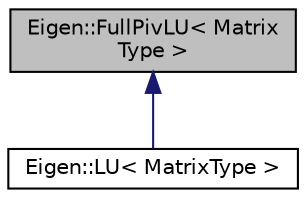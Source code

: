 digraph "Eigen::FullPivLU&lt; MatrixType &gt;"
{
  edge [fontname="Helvetica",fontsize="10",labelfontname="Helvetica",labelfontsize="10"];
  node [fontname="Helvetica",fontsize="10",shape=record];
  Node1 [label="Eigen::FullPivLU\< Matrix\lType \>",height=0.2,width=0.4,color="black", fillcolor="grey75", style="filled" fontcolor="black"];
  Node1 -> Node2 [dir="back",color="midnightblue",fontsize="10",style="solid",fontname="Helvetica"];
  Node2 [label="Eigen::LU\< MatrixType \>",height=0.2,width=0.4,color="black", fillcolor="white", style="filled",URL="$classEigen_1_1LU.html"];
}
